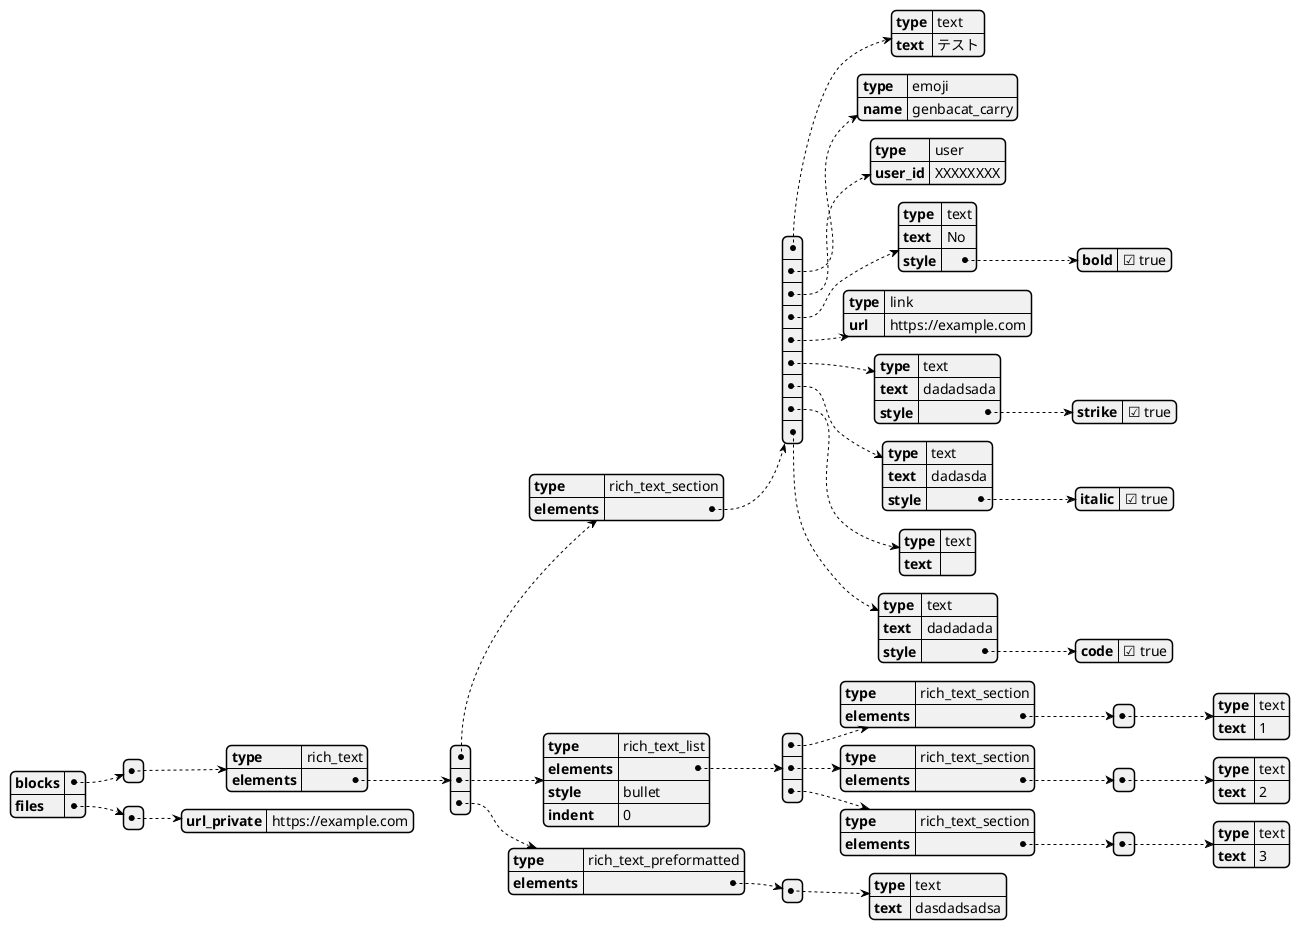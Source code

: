 @startjson

{
  "blocks": [
    {
      "type": "rich_text",
      "elements": [
        {
          "type": "rich_text_section",
          "elements": [
            {
              "type": "text",
              "text": "テスト"
            },
            {
              "type": "emoji",
              "name": "genbacat_carry"
            },
            {
              "type": "user",
              "user_id": "XXXXXXXX"
            },
            {
              "type": "text",
              "text": "No",
              "style": {
                "bold": true
              }
            },
            {
              "type": "link",
              "url": "https://example.com"
            },
            {
              "type": "text",
              "text": "dadadsada",
              "style": {
                "strike": true
              }
            },
            {
              "type": "text",
              "text": "dadasda",
              "style":{
                "italic": true
              }
            },
            {
              "type": "text",
              "text": "\n"
            },
            {
              "type": "text",
              "text": "dadadada",
              "style": {
                "code": true
              }
            }
          ]
        },
        {
          "type": "rich_text_list",
          "elements": [
            {
              "type": "rich_text_section",
              "elements": [
                {
                  "type": "text",
                  "text": "1"
                }
              ]
            },
            {
              "type": "rich_text_section",
              "elements": [
                {
                  "type": "text",
                  "text": "2"
                }
              ]
            },
            {
              "type": "rich_text_section",
              "elements": [
                {
                  "type": "text",
                  "text": "3"
                }
              ]
            }
          ],
          "style": "bullet",
          "indent": 0
        },
        {
          "type": "rich_text_preformatted",
          "elements": [
            {
              "type": "text",
              "text": "dasdadsadsa"
            }
          ]
        }
      ]
    }
  ],
  "files": [
    {
      "url_private": "https://example.com"
    }
  ]
}

@endjson